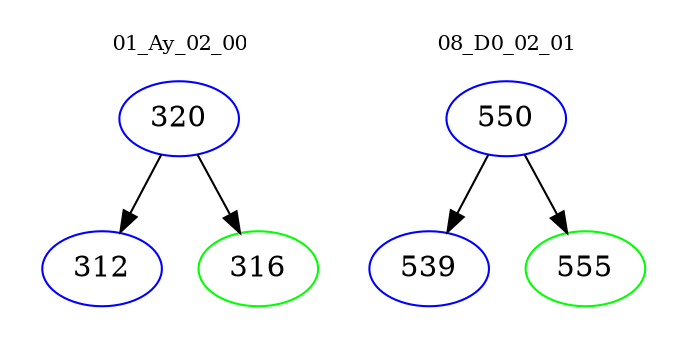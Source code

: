 digraph{
subgraph cluster_0 {
color = white
label = "01_Ay_02_00";
fontsize=10;
T0_320 [label="320", color="blue"]
T0_320 -> T0_312 [color="black"]
T0_312 [label="312", color="blue"]
T0_320 -> T0_316 [color="black"]
T0_316 [label="316", color="green"]
}
subgraph cluster_1 {
color = white
label = "08_D0_02_01";
fontsize=10;
T1_550 [label="550", color="blue"]
T1_550 -> T1_539 [color="black"]
T1_539 [label="539", color="blue"]
T1_550 -> T1_555 [color="black"]
T1_555 [label="555", color="green"]
}
}
